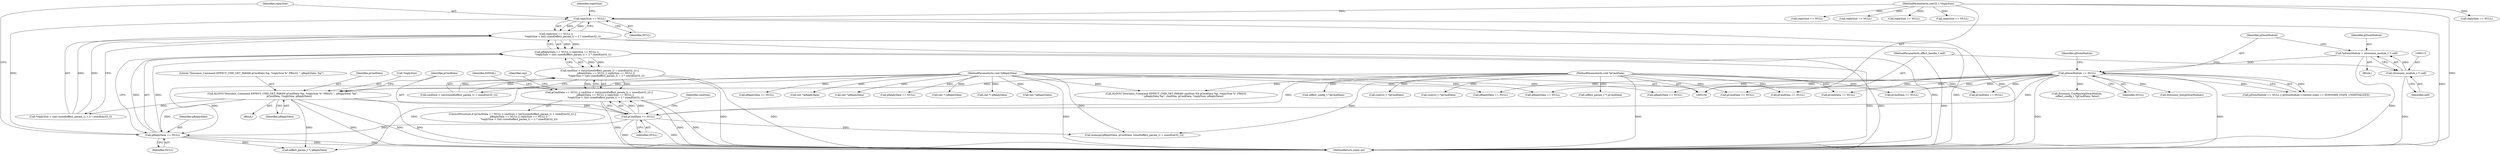 digraph "0_Android_aeea52da00d210587fb3ed895de3d5f2e0264c88_0@pointer" {
"1000242" [label="(Call,replySize == NULL)"];
"1000105" [label="(MethodParameterIn,uint32_t *replySize)"];
"1000238" [label="(Call,pReplyData == NULL)"];
"1000216" [label="(Call,ALOGV(\"Downmix_Command EFFECT_CMD_GET_PARAM pCmdData %p, *replySize %\" PRIu32 \", pReplyData: %p\",\n                 pCmdData, *replySize, pReplyData))"];
"1000104" [label="(MethodParameterIn,void *pCmdData)"];
"1000106" [label="(MethodParameterIn,void *pReplyData)"];
"1000224" [label="(Call,pCmdData == NULL)"];
"1000118" [label="(Call,pDwmModule == NULL)"];
"1000109" [label="(Call,*pDwmModule = (downmix_module_t *) self)"];
"1000111" [label="(Call,(downmix_module_t *) self)"];
"1000101" [label="(MethodParameterIn,effect_handle_t self)"];
"1000241" [label="(Call,replySize == NULL ||\n                 *replySize < (int) sizeof(effect_param_t) + 2 * sizeof(int32_t))"];
"1000237" [label="(Call,pReplyData == NULL || replySize == NULL ||\n                 *replySize < (int) sizeof(effect_param_t) + 2 * sizeof(int32_t))"];
"1000227" [label="(Call,cmdSize < (int)(sizeof(effect_param_t) + sizeof(int32_t)) ||\n                pReplyData == NULL || replySize == NULL ||\n                 *replySize < (int) sizeof(effect_param_t) + 2 * sizeof(int32_t))"];
"1000223" [label="(Call,pCmdData == NULL || cmdSize < (int)(sizeof(effect_param_t) + sizeof(int32_t)) ||\n                pReplyData == NULL || replySize == NULL ||\n                 *replySize < (int) sizeof(effect_param_t) + 2 * sizeof(int32_t))"];
"1000396" [label="(Call,replySize == NULL)"];
"1000334" [label="(Call,pReplyData == NULL)"];
"1000244" [label="(Identifier,NULL)"];
"1000226" [label="(Identifier,NULL)"];
"1000320" [label="(Call,pCmdData == NULL)"];
"1000101" [label="(MethodParameterIn,effect_handle_t self)"];
"1000228" [label="(Call,cmdSize < (int)(sizeof(effect_param_t) + sizeof(int32_t)))"];
"1000534" [label="(Call,(uint32_t *)pCmdData)"];
"1000142" [label="(Block,)"];
"1000117" [label="(Call,pDwmModule == NULL || pDwmModule->context.state == DOWNMIX_STATE_UNINITIALIZED)"];
"1000237" [label="(Call,pReplyData == NULL || replySize == NULL ||\n                 *replySize < (int) sizeof(effect_param_t) + 2 * sizeof(int32_t))"];
"1000105" [label="(MethodParameterIn,uint32_t *replySize)"];
"1000119" [label="(Identifier,pDwmModule)"];
"1000200" [label="(Call,(int *) pReplyData)"];
"1000110" [label="(Identifier,pDwmModule)"];
"1000242" [label="(Call,replySize == NULL)"];
"1000549" [label="(Call,pCmdData == NULL)"];
"1000227" [label="(Call,cmdSize < (int)(sizeof(effect_param_t) + sizeof(int32_t)) ||\n                pReplyData == NULL || replySize == NULL ||\n                 *replySize < (int) sizeof(effect_param_t) + 2 * sizeof(int32_t))"];
"1000173" [label="(Call,pCmdData == NULL)"];
"1000186" [label="(Call,replySize == NULL)"];
"1000118" [label="(Call,pDwmModule == NULL)"];
"1000267" [label="(Call,memcpy(pReplyData, pCmdData, sizeof(effect_param_t) + sizeof(int32_t)))"];
"1000203" [label="(Call,Downmix_Configure(pDwmModule,\n (effect_config_t *)pCmdData, false))"];
"1000572" [label="(MethodReturn,static int)"];
"1000520" [label="(Call,(uint32_t *)pCmdData)"];
"1000150" [label="(Call,replySize == NULL)"];
"1000478" [label="(Call,pCmdData == NULL)"];
"1000223" [label="(Call,pCmdData == NULL || cmdSize < (int)(sizeof(effect_param_t) + sizeof(int32_t)) ||\n                pReplyData == NULL || replySize == NULL ||\n                 *replySize < (int) sizeof(effect_param_t) + 2 * sizeof(int32_t))"];
"1000113" [label="(Identifier,self)"];
"1000216" [label="(Call,ALOGV(\"Downmix_Command EFFECT_CMD_GET_PARAM pCmdData %p, *replySize %\" PRIu32 \", pReplyData: %p\",\n                 pCmdData, *replySize, pReplyData))"];
"1000164" [label="(Call,(int *) pReplyData)"];
"1000239" [label="(Identifier,pReplyData)"];
"1000219" [label="(Call,*replySize)"];
"1000311" [label="(Call,ALOGV(\"Downmix_Command EFFECT_CMD_SET_PARAM cmdSize %d pCmdData %p, *replySize %\" PRIu32\n                 \", pReplyData %p\", cmdSize, pCmdData, *replySize, pReplyData))"];
"1000111" [label="(Call,(downmix_module_t *) self)"];
"1000355" [label="(Call,(effect_param_t *) pCmdData)"];
"1000106" [label="(MethodParameterIn,void *pReplyData)"];
"1000439" [label="(Call,replySize == NULL)"];
"1000240" [label="(Identifier,NULL)"];
"1000496" [label="(Call,pCmdData == NULL)"];
"1000222" [label="(ControlStructure,if (pCmdData == NULL || cmdSize < (int)(sizeof(effect_param_t) + sizeof(int32_t)) ||\n                pReplyData == NULL || replySize == NULL ||\n                 *replySize < (int) sizeof(effect_param_t) + 2 * sizeof(int32_t)))"];
"1000229" [label="(Identifier,cmdSize)"];
"1000107" [label="(Block,)"];
"1000260" [label="(Identifier,EINVAL)"];
"1000221" [label="(Identifier,pReplyData)"];
"1000104" [label="(MethodParameterIn,void *pCmdData)"];
"1000470" [label="(Call,(int *)pReplyData)"];
"1000238" [label="(Call,pReplyData == NULL)"];
"1000427" [label="(Call,(int *)pReplyData)"];
"1000225" [label="(Identifier,pCmdData)"];
"1000263" [label="(Identifier,rep)"];
"1000241" [label="(Call,replySize == NULL ||\n                 *replySize < (int) sizeof(effect_param_t) + 2 * sizeof(int32_t))"];
"1000120" [label="(Identifier,NULL)"];
"1000167" [label="(Call,Downmix_Init(pDwmModule))"];
"1000360" [label="(Call,(int *)pReplyData)"];
"1000247" [label="(Identifier,replySize)"];
"1000217" [label="(Literal,\"Downmix_Command EFFECT_CMD_GET_PARAM pCmdData %p, *replySize %\" PRIu32 \", pReplyData: %p\")"];
"1000392" [label="(Call,pReplyData == NULL)"];
"1000224" [label="(Call,pCmdData == NULL)"];
"1000264" [label="(Call,(effect_param_t *) pReplyData)"];
"1000146" [label="(Call,pReplyData == NULL)"];
"1000245" [label="(Call,*replySize < (int) sizeof(effect_param_t) + 2 * sizeof(int32_t))"];
"1000243" [label="(Identifier,replySize)"];
"1000338" [label="(Call,replySize == NULL)"];
"1000218" [label="(Identifier,pCmdData)"];
"1000435" [label="(Call,pReplyData == NULL)"];
"1000182" [label="(Call,pReplyData == NULL)"];
"1000109" [label="(Call,*pDwmModule = (downmix_module_t *) self)"];
"1000205" [label="(Call,(effect_config_t *)pCmdData)"];
"1000124" [label="(Identifier,pDwmModule)"];
"1000242" -> "1000241"  [label="AST: "];
"1000242" -> "1000244"  [label="CFG: "];
"1000243" -> "1000242"  [label="AST: "];
"1000244" -> "1000242"  [label="AST: "];
"1000247" -> "1000242"  [label="CFG: "];
"1000241" -> "1000242"  [label="CFG: "];
"1000242" -> "1000572"  [label="DDG: "];
"1000242" -> "1000572"  [label="DDG: "];
"1000242" -> "1000241"  [label="DDG: "];
"1000242" -> "1000241"  [label="DDG: "];
"1000105" -> "1000242"  [label="DDG: "];
"1000238" -> "1000242"  [label="DDG: "];
"1000105" -> "1000100"  [label="AST: "];
"1000105" -> "1000572"  [label="DDG: "];
"1000105" -> "1000150"  [label="DDG: "];
"1000105" -> "1000186"  [label="DDG: "];
"1000105" -> "1000338"  [label="DDG: "];
"1000105" -> "1000396"  [label="DDG: "];
"1000105" -> "1000439"  [label="DDG: "];
"1000238" -> "1000237"  [label="AST: "];
"1000238" -> "1000240"  [label="CFG: "];
"1000239" -> "1000238"  [label="AST: "];
"1000240" -> "1000238"  [label="AST: "];
"1000243" -> "1000238"  [label="CFG: "];
"1000237" -> "1000238"  [label="CFG: "];
"1000238" -> "1000572"  [label="DDG: "];
"1000238" -> "1000572"  [label="DDG: "];
"1000238" -> "1000237"  [label="DDG: "];
"1000238" -> "1000237"  [label="DDG: "];
"1000216" -> "1000238"  [label="DDG: "];
"1000106" -> "1000238"  [label="DDG: "];
"1000224" -> "1000238"  [label="DDG: "];
"1000238" -> "1000264"  [label="DDG: "];
"1000216" -> "1000142"  [label="AST: "];
"1000216" -> "1000221"  [label="CFG: "];
"1000217" -> "1000216"  [label="AST: "];
"1000218" -> "1000216"  [label="AST: "];
"1000219" -> "1000216"  [label="AST: "];
"1000221" -> "1000216"  [label="AST: "];
"1000225" -> "1000216"  [label="CFG: "];
"1000216" -> "1000572"  [label="DDG: "];
"1000216" -> "1000572"  [label="DDG: "];
"1000216" -> "1000572"  [label="DDG: "];
"1000104" -> "1000216"  [label="DDG: "];
"1000106" -> "1000216"  [label="DDG: "];
"1000216" -> "1000224"  [label="DDG: "];
"1000216" -> "1000245"  [label="DDG: "];
"1000216" -> "1000264"  [label="DDG: "];
"1000104" -> "1000100"  [label="AST: "];
"1000104" -> "1000572"  [label="DDG: "];
"1000104" -> "1000173"  [label="DDG: "];
"1000104" -> "1000205"  [label="DDG: "];
"1000104" -> "1000224"  [label="DDG: "];
"1000104" -> "1000267"  [label="DDG: "];
"1000104" -> "1000311"  [label="DDG: "];
"1000104" -> "1000320"  [label="DDG: "];
"1000104" -> "1000355"  [label="DDG: "];
"1000104" -> "1000478"  [label="DDG: "];
"1000104" -> "1000496"  [label="DDG: "];
"1000104" -> "1000520"  [label="DDG: "];
"1000104" -> "1000534"  [label="DDG: "];
"1000104" -> "1000549"  [label="DDG: "];
"1000106" -> "1000100"  [label="AST: "];
"1000106" -> "1000572"  [label="DDG: "];
"1000106" -> "1000146"  [label="DDG: "];
"1000106" -> "1000164"  [label="DDG: "];
"1000106" -> "1000182"  [label="DDG: "];
"1000106" -> "1000200"  [label="DDG: "];
"1000106" -> "1000264"  [label="DDG: "];
"1000106" -> "1000267"  [label="DDG: "];
"1000106" -> "1000311"  [label="DDG: "];
"1000106" -> "1000334"  [label="DDG: "];
"1000106" -> "1000360"  [label="DDG: "];
"1000106" -> "1000392"  [label="DDG: "];
"1000106" -> "1000427"  [label="DDG: "];
"1000106" -> "1000435"  [label="DDG: "];
"1000106" -> "1000470"  [label="DDG: "];
"1000224" -> "1000223"  [label="AST: "];
"1000224" -> "1000226"  [label="CFG: "];
"1000225" -> "1000224"  [label="AST: "];
"1000226" -> "1000224"  [label="AST: "];
"1000229" -> "1000224"  [label="CFG: "];
"1000223" -> "1000224"  [label="CFG: "];
"1000224" -> "1000572"  [label="DDG: "];
"1000224" -> "1000572"  [label="DDG: "];
"1000224" -> "1000223"  [label="DDG: "];
"1000224" -> "1000223"  [label="DDG: "];
"1000118" -> "1000224"  [label="DDG: "];
"1000224" -> "1000267"  [label="DDG: "];
"1000118" -> "1000117"  [label="AST: "];
"1000118" -> "1000120"  [label="CFG: "];
"1000119" -> "1000118"  [label="AST: "];
"1000120" -> "1000118"  [label="AST: "];
"1000124" -> "1000118"  [label="CFG: "];
"1000117" -> "1000118"  [label="CFG: "];
"1000118" -> "1000572"  [label="DDG: "];
"1000118" -> "1000572"  [label="DDG: "];
"1000118" -> "1000117"  [label="DDG: "];
"1000118" -> "1000117"  [label="DDG: "];
"1000109" -> "1000118"  [label="DDG: "];
"1000118" -> "1000146"  [label="DDG: "];
"1000118" -> "1000167"  [label="DDG: "];
"1000118" -> "1000173"  [label="DDG: "];
"1000118" -> "1000203"  [label="DDG: "];
"1000118" -> "1000320"  [label="DDG: "];
"1000118" -> "1000392"  [label="DDG: "];
"1000118" -> "1000435"  [label="DDG: "];
"1000118" -> "1000478"  [label="DDG: "];
"1000118" -> "1000496"  [label="DDG: "];
"1000118" -> "1000549"  [label="DDG: "];
"1000109" -> "1000107"  [label="AST: "];
"1000109" -> "1000111"  [label="CFG: "];
"1000110" -> "1000109"  [label="AST: "];
"1000111" -> "1000109"  [label="AST: "];
"1000119" -> "1000109"  [label="CFG: "];
"1000109" -> "1000572"  [label="DDG: "];
"1000111" -> "1000109"  [label="DDG: "];
"1000111" -> "1000113"  [label="CFG: "];
"1000112" -> "1000111"  [label="AST: "];
"1000113" -> "1000111"  [label="AST: "];
"1000111" -> "1000572"  [label="DDG: "];
"1000101" -> "1000111"  [label="DDG: "];
"1000101" -> "1000100"  [label="AST: "];
"1000101" -> "1000572"  [label="DDG: "];
"1000241" -> "1000237"  [label="AST: "];
"1000241" -> "1000245"  [label="CFG: "];
"1000245" -> "1000241"  [label="AST: "];
"1000237" -> "1000241"  [label="CFG: "];
"1000241" -> "1000572"  [label="DDG: "];
"1000241" -> "1000572"  [label="DDG: "];
"1000241" -> "1000237"  [label="DDG: "];
"1000241" -> "1000237"  [label="DDG: "];
"1000245" -> "1000241"  [label="DDG: "];
"1000245" -> "1000241"  [label="DDG: "];
"1000237" -> "1000227"  [label="AST: "];
"1000227" -> "1000237"  [label="CFG: "];
"1000237" -> "1000572"  [label="DDG: "];
"1000237" -> "1000572"  [label="DDG: "];
"1000237" -> "1000227"  [label="DDG: "];
"1000237" -> "1000227"  [label="DDG: "];
"1000227" -> "1000223"  [label="AST: "];
"1000227" -> "1000228"  [label="CFG: "];
"1000228" -> "1000227"  [label="AST: "];
"1000223" -> "1000227"  [label="CFG: "];
"1000227" -> "1000572"  [label="DDG: "];
"1000227" -> "1000572"  [label="DDG: "];
"1000227" -> "1000223"  [label="DDG: "];
"1000227" -> "1000223"  [label="DDG: "];
"1000228" -> "1000227"  [label="DDG: "];
"1000228" -> "1000227"  [label="DDG: "];
"1000223" -> "1000222"  [label="AST: "];
"1000260" -> "1000223"  [label="CFG: "];
"1000263" -> "1000223"  [label="CFG: "];
"1000223" -> "1000572"  [label="DDG: "];
"1000223" -> "1000572"  [label="DDG: "];
"1000223" -> "1000572"  [label="DDG: "];
}
